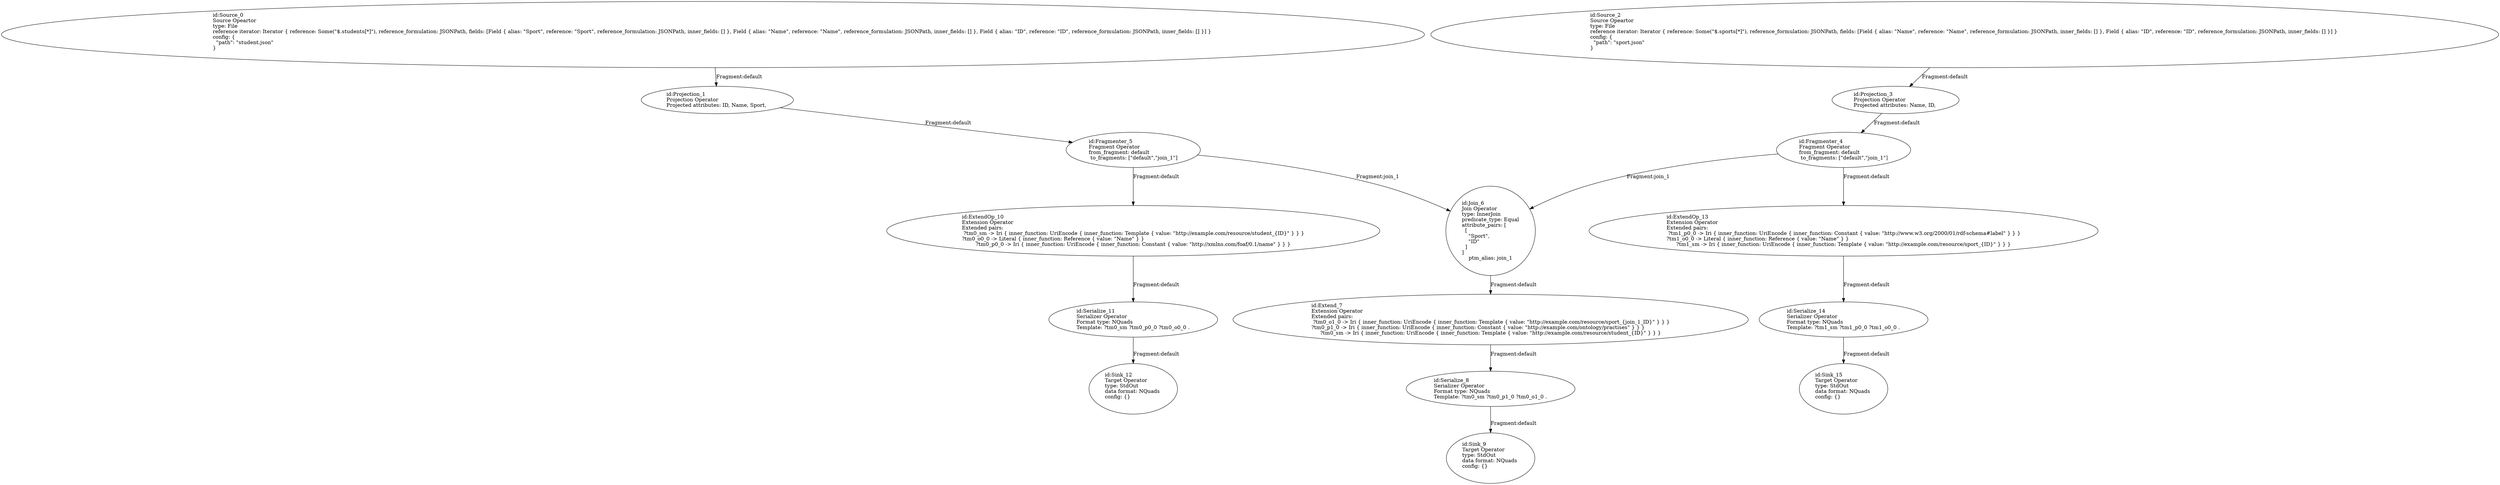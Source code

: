 digraph {
    0 [ label = "id:Source_0 \lSource Opeartor\ltype: File \lreference iterator: Iterator { reference: Some(\"$.students[*]\"), reference_formulation: JSONPath, fields: [Field { alias: \"Sport\", reference: \"Sport\", reference_formulation: JSONPath, inner_fields: [] }, Field { alias: \"Name\", reference: \"Name\", reference_formulation: JSONPath, inner_fields: [] }, Field { alias: \"ID\", reference: \"ID\", reference_formulation: JSONPath, inner_fields: [] }] } \lconfig: {\l  \"path\": \"student.json\"\l}\l             " ]
    1 [ label = "id:Projection_1 \lProjection Operator\lProjected attributes: ID, Name, Sport, " ]
    2 [ label = "id:Source_2 \lSource Opeartor\ltype: File \lreference iterator: Iterator { reference: Some(\"$.sports[*]\"), reference_formulation: JSONPath, fields: [Field { alias: \"Name\", reference: \"Name\", reference_formulation: JSONPath, inner_fields: [] }, Field { alias: \"ID\", reference: \"ID\", reference_formulation: JSONPath, inner_fields: [] }] } \lconfig: {\l  \"path\": \"sport.json\"\l}\l             " ]
    3 [ label = "id:Projection_3 \lProjection Operator\lProjected attributes: Name, ID, " ]
    4 [ label = "id:Fragmenter_4 \lFragment Operator\lfrom_fragment: default \l to_fragments: [\"default\",\"join_1\"]" ]
    5 [ label = "id:Fragmenter_5 \lFragment Operator\lfrom_fragment: default \l to_fragments: [\"default\",\"join_1\"]" ]
    6 [ label = "id:Join_6 \lJoin Operator\ltype: InnerJoin\lpredicate_type: Equal\lattribute_pairs: [\l  [\l    \"Sport\",\l    \"ID\"\l  ]\l]\lptm_alias: join_1" ]
    7 [ label = "id:Extend_7 \lExtension Operator\lExtended pairs: \l ?tm0_o1_0 -> Iri { inner_function: UriEncode { inner_function: Template { value: \"http://example.com/resource/sport_{join_1_ID}\" } } }\l?tm0_p1_0 -> Iri { inner_function: UriEncode { inner_function: Constant { value: \"http://example.com/ontology/practises\" } } }\l?tm0_sm -> Iri { inner_function: UriEncode { inner_function: Template { value: \"http://example.com/resource/student_{ID}\" } } }" ]
    8 [ label = "id:Serialize_8 \lSerializer Operator\lFormat type: NQuads\lTemplate: ?tm0_sm ?tm0_p1_0 ?tm0_o1_0 ." ]
    9 [ label = "id:Sink_9 \lTarget Operator\ltype: StdOut \ldata format: NQuads \lconfig: {}\l             " ]
    10 [ label = "id:ExtendOp_10 \lExtension Operator\lExtended pairs: \l ?tm0_sm -> Iri { inner_function: UriEncode { inner_function: Template { value: \"http://example.com/resource/student_{ID}\" } } }\l?tm0_o0_0 -> Literal { inner_function: Reference { value: \"Name\" } }\l?tm0_p0_0 -> Iri { inner_function: UriEncode { inner_function: Constant { value: \"http://xmlns.com/foaf/0.1/name\" } } }" ]
    11 [ label = "id:Serialize_11 \lSerializer Operator\lFormat type: NQuads\lTemplate: ?tm0_sm ?tm0_p0_0 ?tm0_o0_0 ." ]
    12 [ label = "id:Sink_12 \lTarget Operator\ltype: StdOut \ldata format: NQuads \lconfig: {}\l             " ]
    13 [ label = "id:ExtendOp_13 \lExtension Operator\lExtended pairs: \l ?tm1_p0_0 -> Iri { inner_function: UriEncode { inner_function: Constant { value: \"http://www.w3.org/2000/01/rdf-schema#label\" } } }\l?tm1_o0_0 -> Literal { inner_function: Reference { value: \"Name\" } }\l?tm1_sm -> Iri { inner_function: UriEncode { inner_function: Template { value: \"http://example.com/resource/sport_{ID}\" } } }" ]
    14 [ label = "id:Serialize_14 \lSerializer Operator\lFormat type: NQuads\lTemplate: ?tm1_sm ?tm1_p0_0 ?tm1_o0_0 ." ]
    15 [ label = "id:Sink_15 \lTarget Operator\ltype: StdOut \ldata format: NQuads \lconfig: {}\l             " ]
    0 -> 1 [ label = "Fragment:default" ]
    2 -> 3 [ label = "Fragment:default" ]
    3 -> 4 [ label = "Fragment:default" ]
    1 -> 5 [ label = "Fragment:default" ]
    5 -> 6 [ label = "Fragment:join_1" ]
    4 -> 6 [ label = "Fragment:join_1" ]
    6 -> 7 [ label = "Fragment:default" ]
    7 -> 8 [ label = "Fragment:default" ]
    8 -> 9 [ label = "Fragment:default" ]
    5 -> 10 [ label = "Fragment:default" ]
    10 -> 11 [ label = "Fragment:default" ]
    11 -> 12 [ label = "Fragment:default" ]
    4 -> 13 [ label = "Fragment:default" ]
    13 -> 14 [ label = "Fragment:default" ]
    14 -> 15 [ label = "Fragment:default" ]
}
